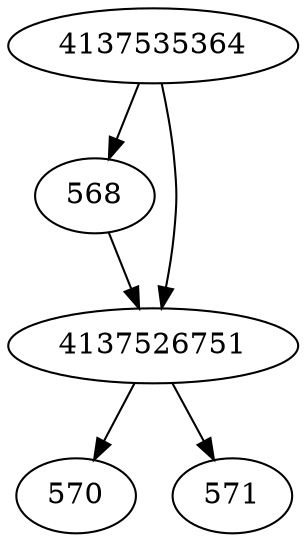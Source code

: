 strict digraph  {
4137535364;
568;
570;
571;
4137526751;
4137535364 -> 568;
4137535364 -> 4137526751;
568 -> 4137526751;
4137526751 -> 570;
4137526751 -> 571;
}
